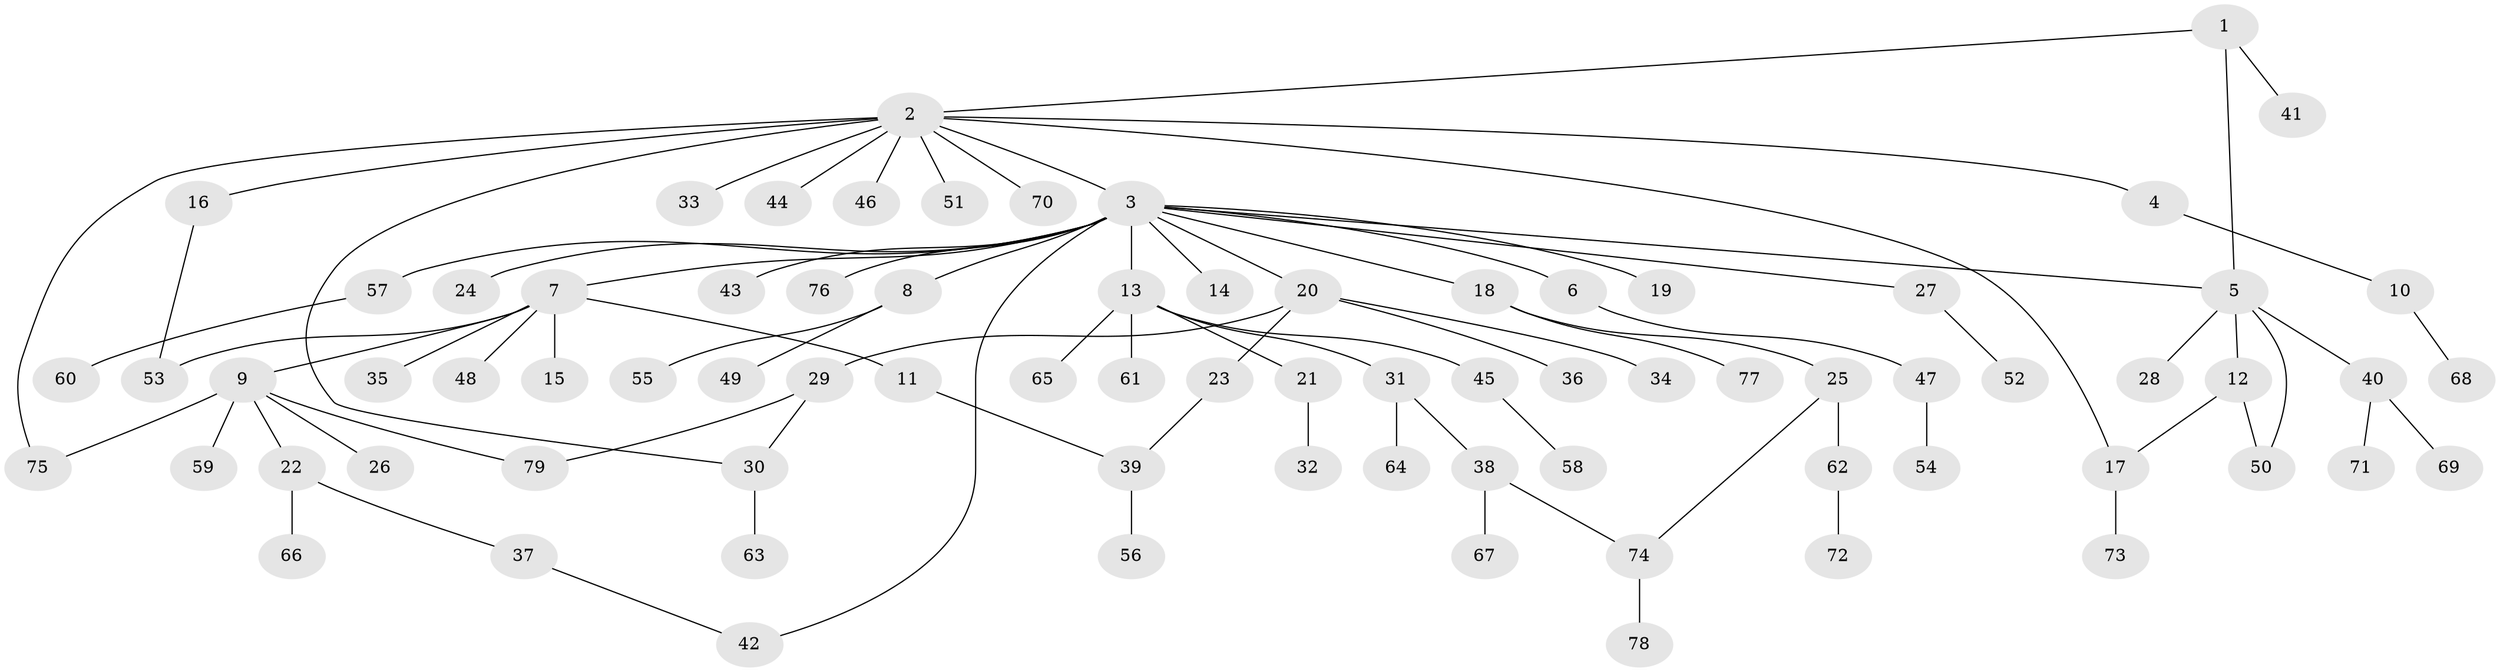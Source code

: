// coarse degree distribution, {21: 0.02564102564102564, 4: 0.02564102564102564, 1: 0.7692307692307693, 5: 0.02564102564102564, 2: 0.10256410256410256, 6: 0.02564102564102564, 8: 0.02564102564102564}
// Generated by graph-tools (version 1.1) at 2025/51/03/04/25 21:51:04]
// undirected, 79 vertices, 88 edges
graph export_dot {
graph [start="1"]
  node [color=gray90,style=filled];
  1;
  2;
  3;
  4;
  5;
  6;
  7;
  8;
  9;
  10;
  11;
  12;
  13;
  14;
  15;
  16;
  17;
  18;
  19;
  20;
  21;
  22;
  23;
  24;
  25;
  26;
  27;
  28;
  29;
  30;
  31;
  32;
  33;
  34;
  35;
  36;
  37;
  38;
  39;
  40;
  41;
  42;
  43;
  44;
  45;
  46;
  47;
  48;
  49;
  50;
  51;
  52;
  53;
  54;
  55;
  56;
  57;
  58;
  59;
  60;
  61;
  62;
  63;
  64;
  65;
  66;
  67;
  68;
  69;
  70;
  71;
  72;
  73;
  74;
  75;
  76;
  77;
  78;
  79;
  1 -- 2;
  1 -- 5;
  1 -- 41;
  2 -- 3;
  2 -- 4;
  2 -- 16;
  2 -- 17;
  2 -- 30;
  2 -- 33;
  2 -- 44;
  2 -- 46;
  2 -- 51;
  2 -- 70;
  2 -- 75;
  3 -- 5;
  3 -- 6;
  3 -- 7;
  3 -- 8;
  3 -- 13;
  3 -- 14;
  3 -- 18;
  3 -- 19;
  3 -- 20;
  3 -- 24;
  3 -- 27;
  3 -- 42;
  3 -- 43;
  3 -- 57;
  3 -- 76;
  4 -- 10;
  5 -- 12;
  5 -- 28;
  5 -- 40;
  5 -- 50;
  6 -- 47;
  7 -- 9;
  7 -- 11;
  7 -- 15;
  7 -- 35;
  7 -- 48;
  7 -- 53;
  8 -- 49;
  8 -- 55;
  9 -- 22;
  9 -- 26;
  9 -- 59;
  9 -- 75;
  9 -- 79;
  10 -- 68;
  11 -- 39;
  12 -- 17;
  12 -- 50;
  13 -- 21;
  13 -- 31;
  13 -- 45;
  13 -- 61;
  13 -- 65;
  16 -- 53;
  17 -- 73;
  18 -- 25;
  18 -- 77;
  20 -- 23;
  20 -- 29;
  20 -- 34;
  20 -- 36;
  21 -- 32;
  22 -- 37;
  22 -- 66;
  23 -- 39;
  25 -- 62;
  25 -- 74;
  27 -- 52;
  29 -- 30;
  29 -- 79;
  30 -- 63;
  31 -- 38;
  31 -- 64;
  37 -- 42;
  38 -- 67;
  38 -- 74;
  39 -- 56;
  40 -- 69;
  40 -- 71;
  45 -- 58;
  47 -- 54;
  57 -- 60;
  62 -- 72;
  74 -- 78;
}
